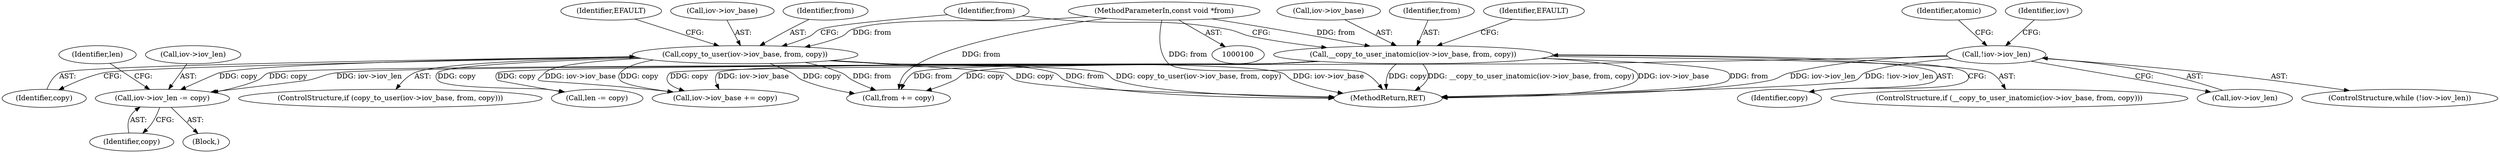 digraph "1_linux_637b58c2887e5e57850865839cc75f59184b23d1_0@API" {
"1000155" [label="(Call,iov->iov_len -= copy)"];
"1000135" [label="(Call,copy_to_user(iov->iov_base, from, copy))"];
"1000102" [label="(MethodParameterIn,const void *from)"];
"1000123" [label="(Call,__copy_to_user_inatomic(iov->iov_base, from, copy))"];
"1000113" [label="(Call,!iov->iov_len)"];
"1000109" [label="(Identifier,len)"];
"1000122" [label="(ControlStructure,if (__copy_to_user_inatomic(iov->iov_base, from, copy)))"];
"1000150" [label="(Call,iov->iov_base += copy)"];
"1000155" [label="(Call,iov->iov_len -= copy)"];
"1000143" [label="(Identifier,EFAULT)"];
"1000162" [label="(MethodReturn,RET)"];
"1000118" [label="(Identifier,iov)"];
"1000128" [label="(Identifier,copy)"];
"1000159" [label="(Identifier,copy)"];
"1000136" [label="(Call,iov->iov_base)"];
"1000139" [label="(Identifier,from)"];
"1000140" [label="(Identifier,copy)"];
"1000144" [label="(Call,from += copy)"];
"1000131" [label="(Identifier,EFAULT)"];
"1000134" [label="(ControlStructure,if (copy_to_user(iov->iov_base, from, copy)))"];
"1000120" [label="(Identifier,atomic)"];
"1000102" [label="(MethodParameterIn,const void *from)"];
"1000111" [label="(Block,)"];
"1000135" [label="(Call,copy_to_user(iov->iov_base, from, copy))"];
"1000112" [label="(ControlStructure,while (!iov->iov_len))"];
"1000114" [label="(Call,iov->iov_len)"];
"1000156" [label="(Call,iov->iov_len)"];
"1000147" [label="(Call,len -= copy)"];
"1000145" [label="(Identifier,from)"];
"1000113" [label="(Call,!iov->iov_len)"];
"1000123" [label="(Call,__copy_to_user_inatomic(iov->iov_base, from, copy))"];
"1000124" [label="(Call,iov->iov_base)"];
"1000127" [label="(Identifier,from)"];
"1000155" -> "1000111"  [label="AST: "];
"1000155" -> "1000159"  [label="CFG: "];
"1000156" -> "1000155"  [label="AST: "];
"1000159" -> "1000155"  [label="AST: "];
"1000109" -> "1000155"  [label="CFG: "];
"1000135" -> "1000155"  [label="DDG: copy"];
"1000123" -> "1000155"  [label="DDG: copy"];
"1000113" -> "1000155"  [label="DDG: iov->iov_len"];
"1000135" -> "1000134"  [label="AST: "];
"1000135" -> "1000140"  [label="CFG: "];
"1000136" -> "1000135"  [label="AST: "];
"1000139" -> "1000135"  [label="AST: "];
"1000140" -> "1000135"  [label="AST: "];
"1000143" -> "1000135"  [label="CFG: "];
"1000145" -> "1000135"  [label="CFG: "];
"1000135" -> "1000162"  [label="DDG: copy"];
"1000135" -> "1000162"  [label="DDG: from"];
"1000135" -> "1000162"  [label="DDG: copy_to_user(iov->iov_base, from, copy)"];
"1000135" -> "1000162"  [label="DDG: iov->iov_base"];
"1000102" -> "1000135"  [label="DDG: from"];
"1000135" -> "1000144"  [label="DDG: copy"];
"1000135" -> "1000144"  [label="DDG: from"];
"1000135" -> "1000147"  [label="DDG: copy"];
"1000135" -> "1000150"  [label="DDG: copy"];
"1000135" -> "1000150"  [label="DDG: iov->iov_base"];
"1000102" -> "1000100"  [label="AST: "];
"1000102" -> "1000162"  [label="DDG: from"];
"1000102" -> "1000123"  [label="DDG: from"];
"1000102" -> "1000144"  [label="DDG: from"];
"1000123" -> "1000122"  [label="AST: "];
"1000123" -> "1000128"  [label="CFG: "];
"1000124" -> "1000123"  [label="AST: "];
"1000127" -> "1000123"  [label="AST: "];
"1000128" -> "1000123"  [label="AST: "];
"1000131" -> "1000123"  [label="CFG: "];
"1000145" -> "1000123"  [label="CFG: "];
"1000123" -> "1000162"  [label="DDG: from"];
"1000123" -> "1000162"  [label="DDG: copy"];
"1000123" -> "1000162"  [label="DDG: __copy_to_user_inatomic(iov->iov_base, from, copy)"];
"1000123" -> "1000162"  [label="DDG: iov->iov_base"];
"1000123" -> "1000144"  [label="DDG: copy"];
"1000123" -> "1000144"  [label="DDG: from"];
"1000123" -> "1000147"  [label="DDG: copy"];
"1000123" -> "1000150"  [label="DDG: copy"];
"1000123" -> "1000150"  [label="DDG: iov->iov_base"];
"1000113" -> "1000112"  [label="AST: "];
"1000113" -> "1000114"  [label="CFG: "];
"1000114" -> "1000113"  [label="AST: "];
"1000118" -> "1000113"  [label="CFG: "];
"1000120" -> "1000113"  [label="CFG: "];
"1000113" -> "1000162"  [label="DDG: iov->iov_len"];
"1000113" -> "1000162"  [label="DDG: !iov->iov_len"];
}
